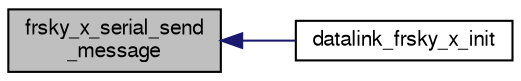 digraph "frsky_x_serial_send_message"
{
  edge [fontname="FreeSans",fontsize="10",labelfontname="FreeSans",labelfontsize="10"];
  node [fontname="FreeSans",fontsize="10",shape=record];
  rankdir="LR";
  Node1 [label="frsky_x_serial_send\l_message",height=0.2,width=0.4,color="black", fillcolor="grey75", style="filled", fontcolor="black"];
  Node1 -> Node2 [dir="back",color="midnightblue",fontsize="10",style="solid",fontname="FreeSans"];
  Node2 [label="datalink_frsky_x_init",height=0.2,width=0.4,color="black", fillcolor="white", style="filled",URL="$frsky__x_8h.html#a02e506771b84a9f590d180ffc053b11a"];
}
